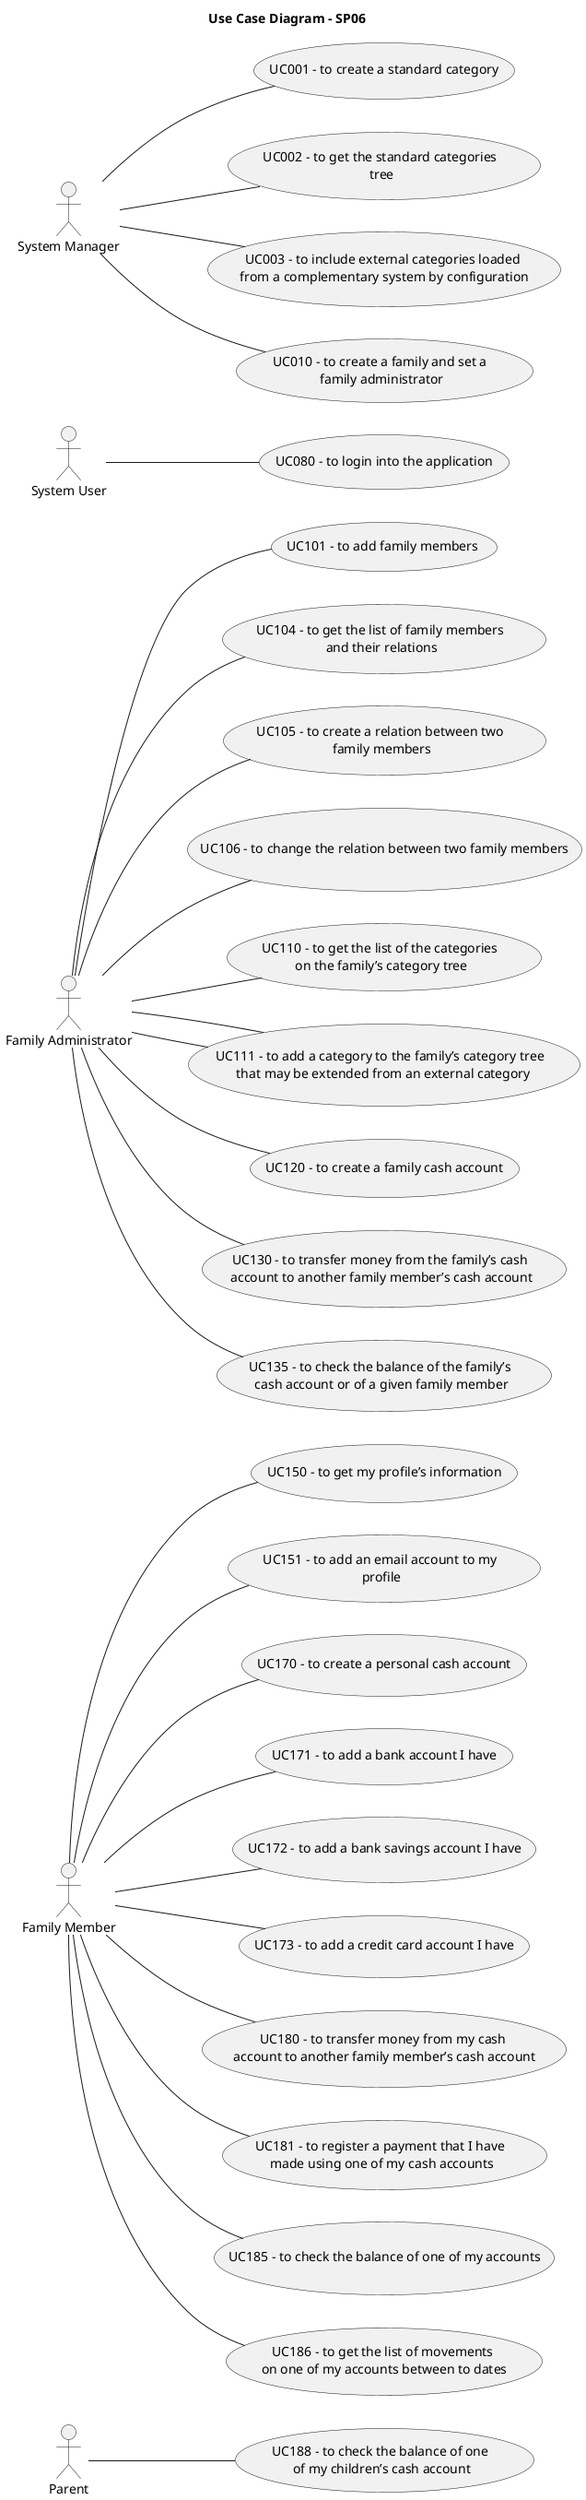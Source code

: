 @startuml

left to right direction

title Use Case Diagram - SP06

actor "Parent" as parent
actor "Family Member" as fm
actor "Family Administrator" as fa
actor "System User" as su
actor "System Manager" as sm

usecase "UC001 - to create a standard category" as uc001
usecase "UC002 - to get the standard categories \ntree" as uc002
usecase "UC003 - to include external categories loaded \nfrom a complementary system by configuration" as uc003
usecase "UC010 - to create a family and set a \nfamily administrator" as uc010
usecase "UC080 - to login into the application" as uc080
usecase "UC101 - to add family members" as uc101
usecase "UC104 - to get the list of family members \nand their relations" as uc104
usecase "UC105 - to create a relation between two \nfamily members" as uc105
usecase "UC106 - to change the relation between two family members" as uc106
usecase "UC110 - to get the list of the categories \non the family’s category tree" as uc110
usecase "UC111 - to add a category to the family’s category tree \n that may be extended from an external category" as uc111
usecase "UC120 - to create a family cash account" as uc120
usecase "UC130 - to transfer money from the family’s cash \naccount to another family member’s cash account" as uc130
usecase "UC135 - to check the balance of the family’s \ncash account or of a given family member" as uc135
usecase "UC150 - to get my profile’s information" as uc150
usecase "UC151 - to add an email account to my \nprofile" as uc151
usecase "UC170 - to create a personal cash account" as uc170
usecase "UC171 - to add a bank account I have" as uc171
usecase "UC172 - to add a bank savings account I have" as uc172
usecase "UC173 - to add a credit card account I have" as uc173
usecase "UC180 - to transfer money from my cash \naccount to another family member’s cash account" as uc180
usecase "UC181 - to register a payment that I have \nmade using one of my cash accounts" as uc181
usecase "UC185 - to check the balance of one of my accounts" as uc185
usecase "UC186 - to get the list of movements \non one of my accounts between to dates" as uc186
usecase "UC188 - to check the balance of one \nof my children’s cash account" as uc188

sm -- uc001
sm -- uc002
sm -- uc003
sm -- uc010
su -- uc080
fa -- uc101
fa -- uc104
fa -- uc105
fa -- uc110
fa -- uc111
fa -- uc120
fa -- uc106
fa -- uc111
fa -- uc130
fa -- uc135
fm -- uc150
fm -- uc151
fm -- uc170
fm -- uc171
fm -- uc172
fm -- uc173
fm -- uc180
fm -- uc181
fm -- uc185
fm -- uc186
parent -- uc188

@enduml